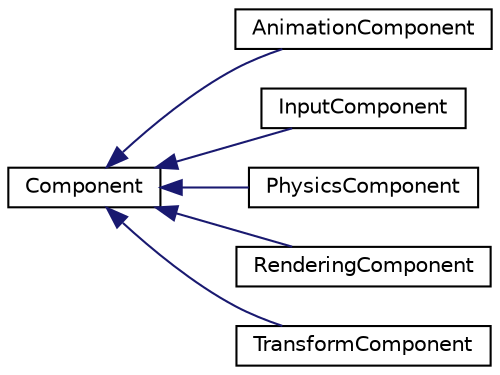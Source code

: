 digraph "Graphical Class Hierarchy"
{
  edge [fontname="Helvetica",fontsize="10",labelfontname="Helvetica",labelfontsize="10"];
  node [fontname="Helvetica",fontsize="10",shape=record];
  rankdir="LR";
  Node0 [label="Component",height=0.2,width=0.4,color="black", fillcolor="white", style="filled",URL="$classComponent.html"];
  Node0 -> Node1 [dir="back",color="midnightblue",fontsize="10",style="solid",fontname="Helvetica"];
  Node1 [label="AnimationComponent",height=0.2,width=0.4,color="black", fillcolor="white", style="filled",URL="$classAnimationComponent.html"];
  Node0 -> Node2 [dir="back",color="midnightblue",fontsize="10",style="solid",fontname="Helvetica"];
  Node2 [label="InputComponent",height=0.2,width=0.4,color="black", fillcolor="white", style="filled",URL="$classInputComponent.html"];
  Node0 -> Node3 [dir="back",color="midnightblue",fontsize="10",style="solid",fontname="Helvetica"];
  Node3 [label="PhysicsComponent",height=0.2,width=0.4,color="black", fillcolor="white", style="filled",URL="$classPhysicsComponent.html"];
  Node0 -> Node4 [dir="back",color="midnightblue",fontsize="10",style="solid",fontname="Helvetica"];
  Node4 [label="RenderingComponent",height=0.2,width=0.4,color="black", fillcolor="white", style="filled",URL="$classRenderingComponent.html"];
  Node0 -> Node5 [dir="back",color="midnightblue",fontsize="10",style="solid",fontname="Helvetica"];
  Node5 [label="TransformComponent",height=0.2,width=0.4,color="black", fillcolor="white", style="filled",URL="$classTransformComponent.html"];
}
